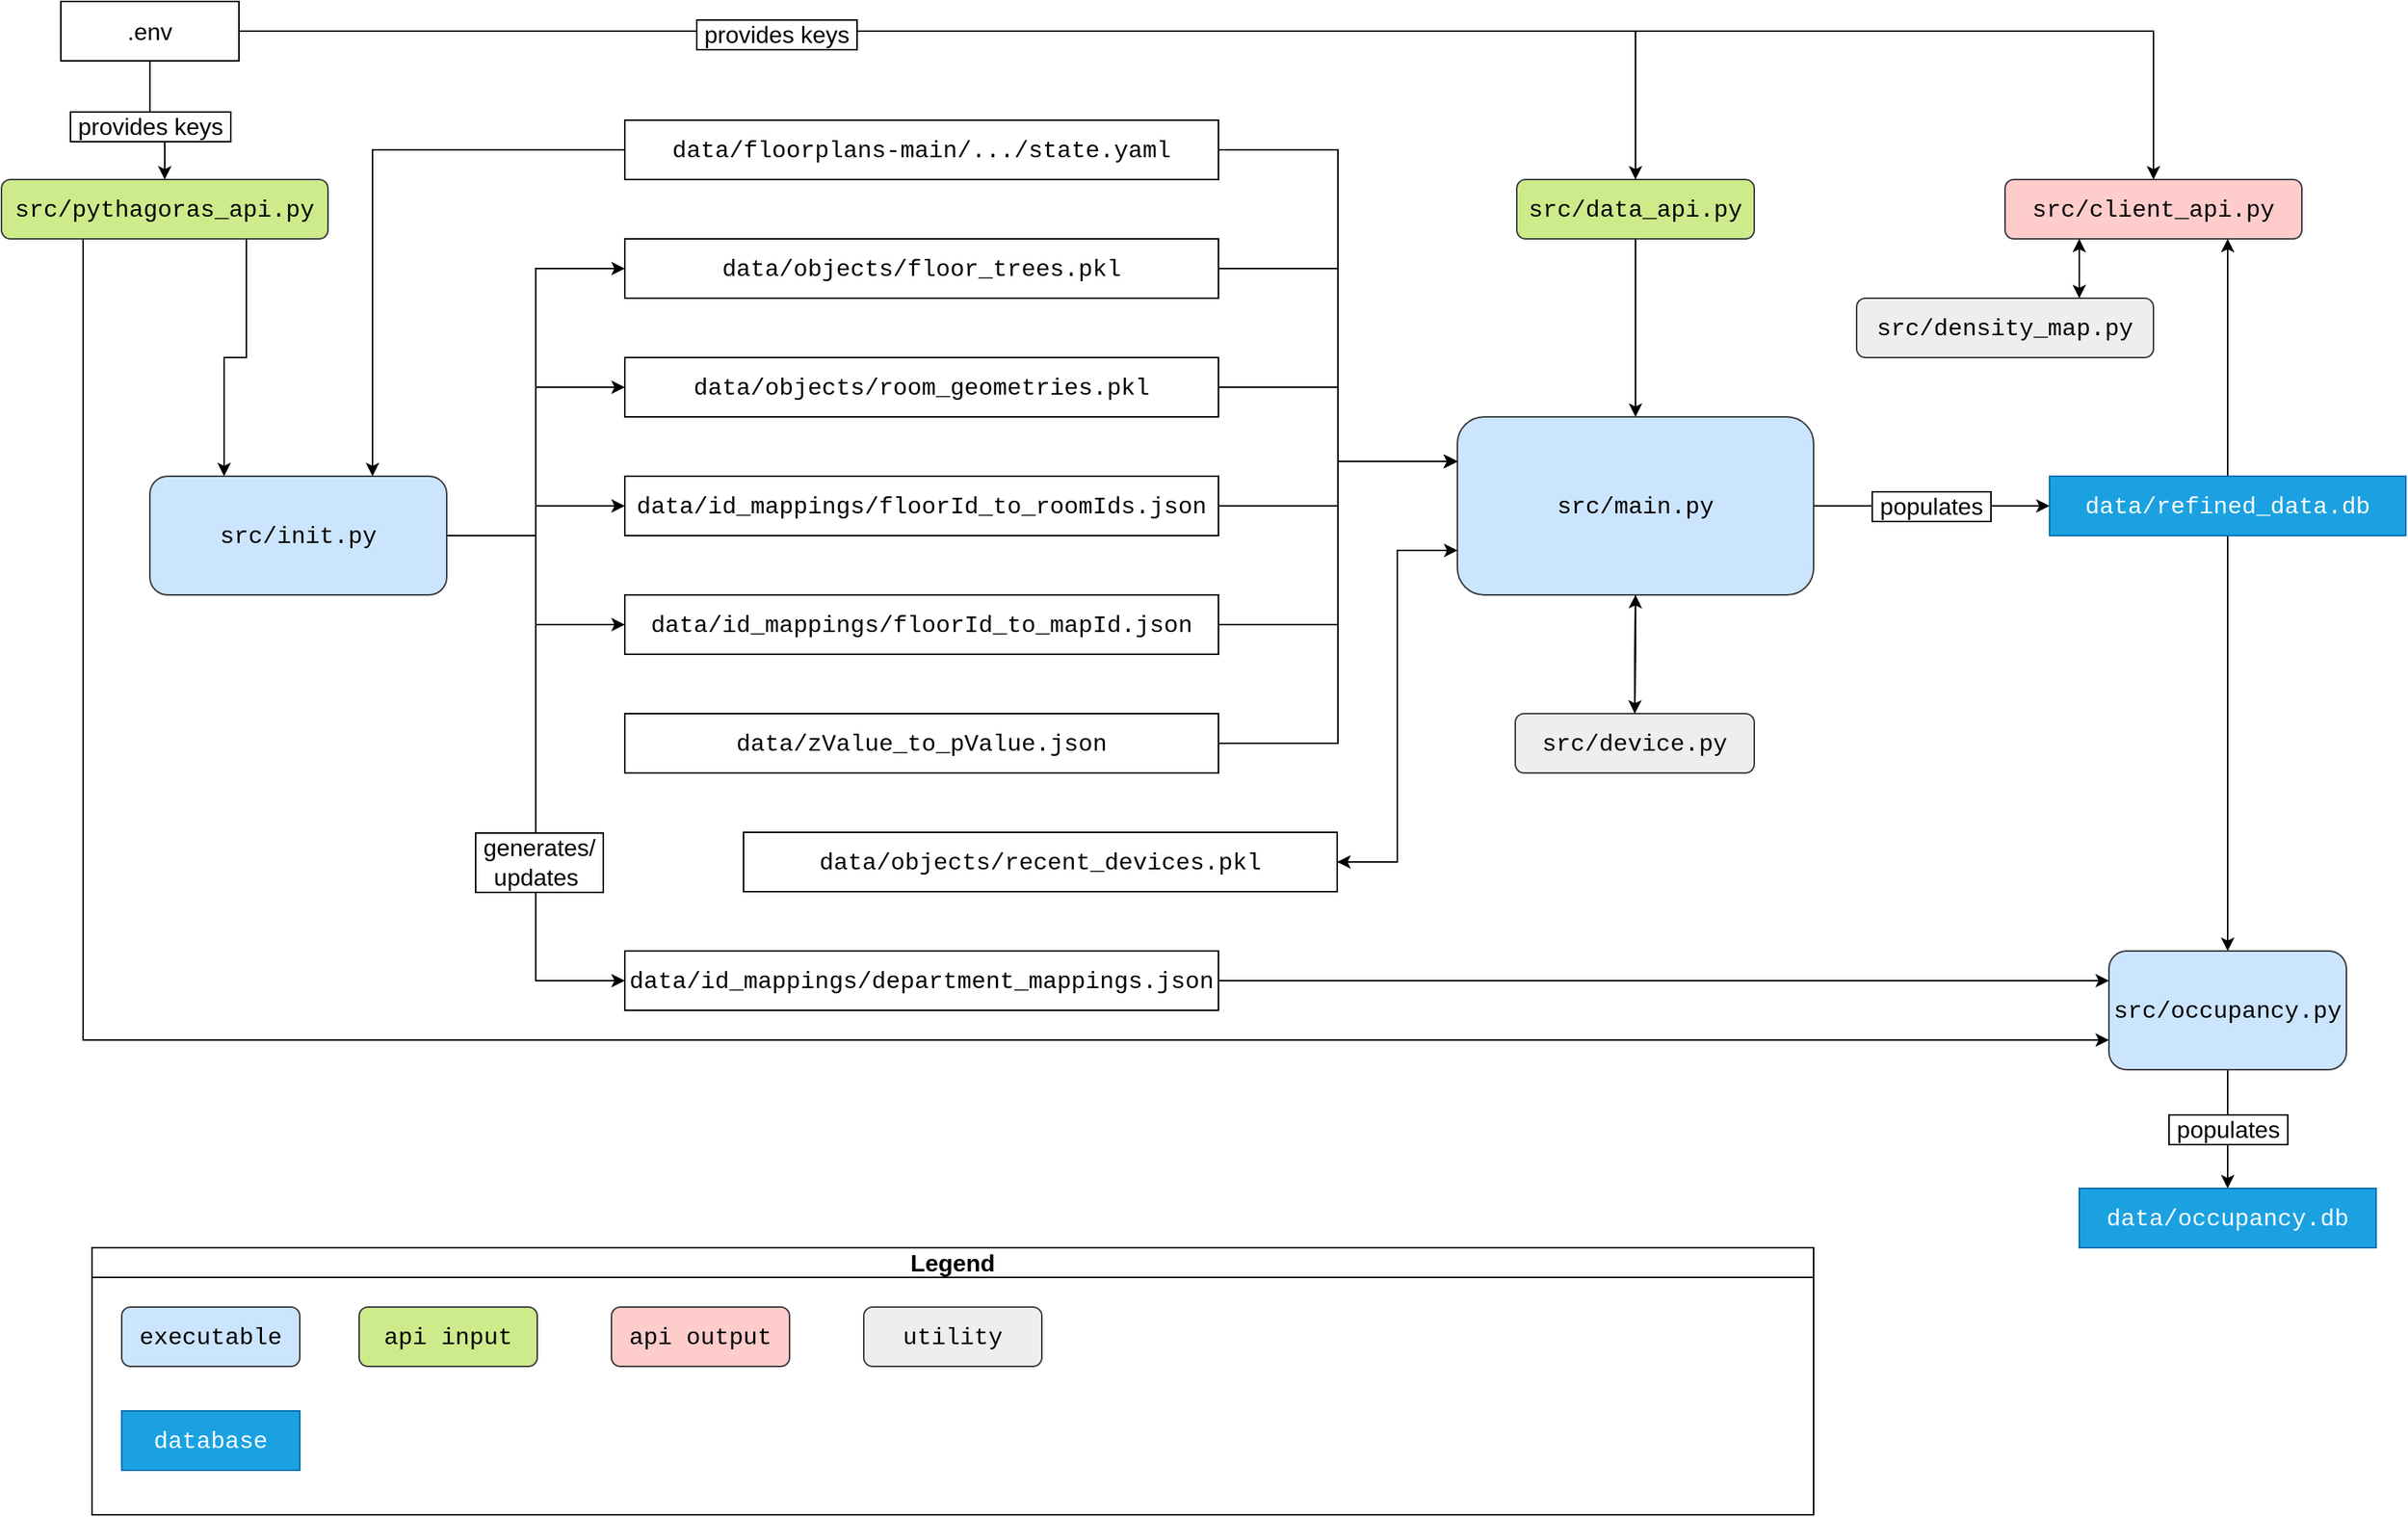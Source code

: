 <mxfile version="24.7.13">
  <diagram name="Page-1" id="bKAiuHTfeIk1YZlweiKr">
    <mxGraphModel dx="1590" dy="1125" grid="1" gridSize="10" guides="1" tooltips="1" connect="1" arrows="1" fold="1" page="1" pageScale="1" pageWidth="827" pageHeight="1169" math="0" shadow="0">
      <root>
        <mxCell id="0" />
        <mxCell id="1" parent="0" />
        <mxCell id="yl8OOn2uJS8dKnShgbuV-129" value="" style="rounded=0;whiteSpace=wrap;html=1;fontSize=16;" parent="1" vertex="1">
          <mxGeometry x="81" y="880" width="1160" height="180" as="geometry" />
        </mxCell>
        <mxCell id="yl8OOn2uJS8dKnShgbuV-89" style="edgeStyle=orthogonalEdgeStyle;rounded=0;orthogonalLoop=1;jettySize=auto;html=1;fontSize=16;" parent="1" source="yl8OOn2uJS8dKnShgbuV-37" target="yl8OOn2uJS8dKnShgbuV-43" edge="1">
          <mxGeometry relative="1" as="geometry" />
        </mxCell>
        <mxCell id="yl8OOn2uJS8dKnShgbuV-37" value="&lt;font style=&quot;font-size: 16px;&quot; face=&quot;Courier New&quot;&gt;src/data_api.py&lt;/font&gt;" style="rounded=1;whiteSpace=wrap;html=1;fontSize=16;fillColor=#cdeb8b;strokeColor=#36393d;strokeWidth=1;" parent="1" vertex="1">
          <mxGeometry x="1041" y="160" width="160" height="40" as="geometry" />
        </mxCell>
        <mxCell id="yl8OOn2uJS8dKnShgbuV-99" style="edgeStyle=orthogonalEdgeStyle;rounded=0;orthogonalLoop=1;jettySize=auto;html=1;exitX=0.25;exitY=1;exitDx=0;exitDy=0;entryX=0;entryY=0.75;entryDx=0;entryDy=0;fontSize=16;" parent="1" source="yl8OOn2uJS8dKnShgbuV-38" target="yl8OOn2uJS8dKnShgbuV-44" edge="1">
          <mxGeometry relative="1" as="geometry">
            <mxPoint x="80" y="960" as="targetPoint" />
          </mxGeometry>
        </mxCell>
        <mxCell id="z5oKEGdk7ufxL6Iy2v38-7" style="edgeStyle=orthogonalEdgeStyle;rounded=0;orthogonalLoop=1;jettySize=auto;html=1;exitX=0.75;exitY=1;exitDx=0;exitDy=0;entryX=0.25;entryY=0;entryDx=0;entryDy=0;" edge="1" parent="1" source="yl8OOn2uJS8dKnShgbuV-38" target="yl8OOn2uJS8dKnShgbuV-42">
          <mxGeometry relative="1" as="geometry" />
        </mxCell>
        <mxCell id="yl8OOn2uJS8dKnShgbuV-38" value="&lt;font style=&quot;font-size: 16px;&quot; face=&quot;Courier New&quot;&gt;src/pythagoras_api.py&lt;/font&gt;" style="rounded=1;whiteSpace=wrap;html=1;fontSize=16;fillColor=#cdeb8b;strokeColor=#36393d;strokeWidth=1;" parent="1" vertex="1">
          <mxGeometry x="20" y="160" width="220" height="40" as="geometry" />
        </mxCell>
        <mxCell id="yl8OOn2uJS8dKnShgbuV-124" style="edgeStyle=orthogonalEdgeStyle;rounded=0;orthogonalLoop=1;jettySize=auto;html=1;exitX=0.25;exitY=1;exitDx=0;exitDy=0;entryX=0.75;entryY=0;entryDx=0;entryDy=0;fontSize=16;" parent="1" source="yl8OOn2uJS8dKnShgbuV-39" target="yl8OOn2uJS8dKnShgbuV-40" edge="1">
          <mxGeometry relative="1" as="geometry" />
        </mxCell>
        <mxCell id="yl8OOn2uJS8dKnShgbuV-39" value="&lt;font style=&quot;font-size: 16px;&quot; face=&quot;Courier New&quot;&gt;src/client_api.py&lt;/font&gt;" style="rounded=1;whiteSpace=wrap;html=1;fillColor=#ffcccc;strokeColor=#36393d;fontSize=16;" parent="1" vertex="1">
          <mxGeometry x="1370" y="160" width="200" height="40" as="geometry" />
        </mxCell>
        <mxCell id="yl8OOn2uJS8dKnShgbuV-125" style="edgeStyle=orthogonalEdgeStyle;rounded=0;orthogonalLoop=1;jettySize=auto;html=1;exitX=0.75;exitY=0;exitDx=0;exitDy=0;entryX=0.25;entryY=1;entryDx=0;entryDy=0;fontSize=16;" parent="1" source="yl8OOn2uJS8dKnShgbuV-40" target="yl8OOn2uJS8dKnShgbuV-39" edge="1">
          <mxGeometry relative="1" as="geometry" />
        </mxCell>
        <mxCell id="yl8OOn2uJS8dKnShgbuV-40" value="&lt;font style=&quot;font-size: 16px;&quot; face=&quot;Courier New&quot;&gt;src/density_map.py&lt;/font&gt;" style="rounded=1;whiteSpace=wrap;html=1;fillColor=#eeeeee;strokeColor=#36393d;fontSize=16;" parent="1" vertex="1">
          <mxGeometry x="1270" y="240" width="200" height="40" as="geometry" />
        </mxCell>
        <mxCell id="yl8OOn2uJS8dKnShgbuV-92" style="edgeStyle=orthogonalEdgeStyle;rounded=0;orthogonalLoop=1;jettySize=auto;html=1;fontSize=16;" parent="1" source="yl8OOn2uJS8dKnShgbuV-41" target="yl8OOn2uJS8dKnShgbuV-43" edge="1">
          <mxGeometry relative="1" as="geometry" />
        </mxCell>
        <mxCell id="yl8OOn2uJS8dKnShgbuV-41" value="&lt;font style=&quot;font-size: 16px;&quot; face=&quot;Courier New&quot;&gt;src/device.py&lt;/font&gt;" style="rounded=1;whiteSpace=wrap;html=1;fillColor=#eeeeee;strokeColor=#36393d;fontSize=16;" parent="1" vertex="1">
          <mxGeometry x="1040" y="520" width="161" height="40" as="geometry" />
        </mxCell>
        <mxCell id="yl8OOn2uJS8dKnShgbuV-58" style="edgeStyle=orthogonalEdgeStyle;rounded=0;orthogonalLoop=1;jettySize=auto;html=1;exitX=1;exitY=0.5;exitDx=0;exitDy=0;entryX=0;entryY=0.5;entryDx=0;entryDy=0;fontSize=16;" parent="1" source="yl8OOn2uJS8dKnShgbuV-42" target="yl8OOn2uJS8dKnShgbuV-48" edge="1">
          <mxGeometry relative="1" as="geometry" />
        </mxCell>
        <mxCell id="yl8OOn2uJS8dKnShgbuV-59" style="edgeStyle=orthogonalEdgeStyle;rounded=0;orthogonalLoop=1;jettySize=auto;html=1;exitX=1;exitY=0.5;exitDx=0;exitDy=0;entryX=0;entryY=0.5;entryDx=0;entryDy=0;fontSize=16;" parent="1" source="yl8OOn2uJS8dKnShgbuV-42" target="yl8OOn2uJS8dKnShgbuV-49" edge="1">
          <mxGeometry relative="1" as="geometry" />
        </mxCell>
        <mxCell id="yl8OOn2uJS8dKnShgbuV-60" style="edgeStyle=orthogonalEdgeStyle;rounded=0;orthogonalLoop=1;jettySize=auto;html=1;exitX=1;exitY=0.5;exitDx=0;exitDy=0;entryX=0;entryY=0.5;entryDx=0;entryDy=0;fontSize=16;" parent="1" source="yl8OOn2uJS8dKnShgbuV-42" target="yl8OOn2uJS8dKnShgbuV-51" edge="1">
          <mxGeometry relative="1" as="geometry" />
        </mxCell>
        <mxCell id="yl8OOn2uJS8dKnShgbuV-61" style="edgeStyle=orthogonalEdgeStyle;rounded=0;orthogonalLoop=1;jettySize=auto;html=1;exitX=1;exitY=0.5;exitDx=0;exitDy=0;entryX=0;entryY=0.5;entryDx=0;entryDy=0;fontSize=16;" parent="1" source="yl8OOn2uJS8dKnShgbuV-42" target="yl8OOn2uJS8dKnShgbuV-53" edge="1">
          <mxGeometry relative="1" as="geometry" />
        </mxCell>
        <mxCell id="yl8OOn2uJS8dKnShgbuV-120" value="&amp;nbsp;generates/&amp;nbsp;&lt;div style=&quot;font-size: 16px;&quot;&gt;updates&amp;nbsp;&lt;/div&gt;" style="edgeLabel;html=1;align=center;verticalAlign=middle;resizable=0;points=[];labelBorderColor=default;fontSize=16;" parent="yl8OOn2uJS8dKnShgbuV-61" vertex="1" connectable="0">
          <mxGeometry x="-0.894" y="1" relative="1" as="geometry">
            <mxPoint x="39" y="221" as="offset" />
          </mxGeometry>
        </mxCell>
        <mxCell id="z5oKEGdk7ufxL6Iy2v38-1" style="edgeStyle=orthogonalEdgeStyle;rounded=0;orthogonalLoop=1;jettySize=auto;html=1;exitX=1;exitY=0.5;exitDx=0;exitDy=0;entryX=0;entryY=0.5;entryDx=0;entryDy=0;" edge="1" parent="1" source="yl8OOn2uJS8dKnShgbuV-42" target="yl8OOn2uJS8dKnShgbuV-52">
          <mxGeometry relative="1" as="geometry" />
        </mxCell>
        <mxCell id="yl8OOn2uJS8dKnShgbuV-42" value="&lt;font style=&quot;font-size: 16px;&quot; face=&quot;Courier New&quot;&gt;src/init.py&lt;/font&gt;" style="rounded=1;whiteSpace=wrap;html=1;fillColor=#cce5ff;strokeColor=#36393d;fontSize=16;" parent="1" vertex="1">
          <mxGeometry x="120" y="360" width="200" height="80" as="geometry" />
        </mxCell>
        <mxCell id="yl8OOn2uJS8dKnShgbuV-65" style="edgeStyle=orthogonalEdgeStyle;rounded=0;orthogonalLoop=1;jettySize=auto;html=1;entryX=0;entryY=0.5;entryDx=0;entryDy=0;fontSize=16;" parent="1" source="yl8OOn2uJS8dKnShgbuV-43" target="yl8OOn2uJS8dKnShgbuV-45" edge="1">
          <mxGeometry relative="1" as="geometry" />
        </mxCell>
        <mxCell id="yl8OOn2uJS8dKnShgbuV-122" value="&amp;nbsp;populates&amp;nbsp;" style="edgeLabel;html=1;align=center;verticalAlign=middle;resizable=0;points=[];labelBorderColor=default;fontSize=16;" parent="yl8OOn2uJS8dKnShgbuV-65" vertex="1" connectable="0">
          <mxGeometry x="-0.044" y="-1" relative="1" as="geometry">
            <mxPoint x="3" y="-1" as="offset" />
          </mxGeometry>
        </mxCell>
        <mxCell id="yl8OOn2uJS8dKnShgbuV-90" style="edgeStyle=orthogonalEdgeStyle;rounded=0;orthogonalLoop=1;jettySize=auto;html=1;fontSize=16;" parent="1" source="yl8OOn2uJS8dKnShgbuV-43" target="yl8OOn2uJS8dKnShgbuV-41" edge="1">
          <mxGeometry relative="1" as="geometry" />
        </mxCell>
        <mxCell id="yl8OOn2uJS8dKnShgbuV-94" style="edgeStyle=orthogonalEdgeStyle;rounded=0;orthogonalLoop=1;jettySize=auto;html=1;exitX=0;exitY=0.75;exitDx=0;exitDy=0;entryX=1;entryY=0.5;entryDx=0;entryDy=0;fontSize=16;" parent="1" source="yl8OOn2uJS8dKnShgbuV-43" target="yl8OOn2uJS8dKnShgbuV-50" edge="1">
          <mxGeometry relative="1" as="geometry" />
        </mxCell>
        <mxCell id="yl8OOn2uJS8dKnShgbuV-43" value="&lt;font style=&quot;font-size: 16px;&quot; face=&quot;Courier New&quot;&gt;src/main.py&lt;/font&gt;" style="rounded=1;whiteSpace=wrap;html=1;fillColor=#cce5ff;strokeColor=#36393d;fontSize=16;" parent="1" vertex="1">
          <mxGeometry x="1001" y="320" width="240" height="120" as="geometry" />
        </mxCell>
        <mxCell id="yl8OOn2uJS8dKnShgbuV-121" style="edgeStyle=orthogonalEdgeStyle;rounded=0;orthogonalLoop=1;jettySize=auto;html=1;fontSize=16;" parent="1" source="yl8OOn2uJS8dKnShgbuV-44" target="yl8OOn2uJS8dKnShgbuV-46" edge="1">
          <mxGeometry relative="1" as="geometry" />
        </mxCell>
        <mxCell id="yl8OOn2uJS8dKnShgbuV-123" value="&amp;nbsp;populates&amp;nbsp;" style="edgeLabel;html=1;align=center;verticalAlign=middle;resizable=0;points=[];labelBorderColor=default;fontSize=16;" parent="yl8OOn2uJS8dKnShgbuV-121" vertex="1" connectable="0">
          <mxGeometry x="-0.1" y="1" relative="1" as="geometry">
            <mxPoint x="-1" y="4" as="offset" />
          </mxGeometry>
        </mxCell>
        <mxCell id="yl8OOn2uJS8dKnShgbuV-44" value="&lt;font style=&quot;font-size: 16px;&quot; face=&quot;Courier New&quot;&gt;src/occupancy.py&lt;/font&gt;" style="rounded=1;whiteSpace=wrap;html=1;fillColor=#cce5ff;strokeColor=#36393d;fontSize=16;" parent="1" vertex="1">
          <mxGeometry x="1440" y="680" width="160" height="80" as="geometry" />
        </mxCell>
        <mxCell id="yl8OOn2uJS8dKnShgbuV-103" style="edgeStyle=orthogonalEdgeStyle;rounded=0;orthogonalLoop=1;jettySize=auto;html=1;exitX=0.5;exitY=1;exitDx=0;exitDy=0;entryX=0.5;entryY=0;entryDx=0;entryDy=0;fontSize=16;" parent="1" source="yl8OOn2uJS8dKnShgbuV-45" target="yl8OOn2uJS8dKnShgbuV-44" edge="1">
          <mxGeometry relative="1" as="geometry" />
        </mxCell>
        <mxCell id="yl8OOn2uJS8dKnShgbuV-127" style="edgeStyle=orthogonalEdgeStyle;rounded=0;orthogonalLoop=1;jettySize=auto;html=1;exitX=0.5;exitY=0;exitDx=0;exitDy=0;entryX=0.75;entryY=1;entryDx=0;entryDy=0;fontSize=16;" parent="1" source="yl8OOn2uJS8dKnShgbuV-45" target="yl8OOn2uJS8dKnShgbuV-39" edge="1">
          <mxGeometry relative="1" as="geometry" />
        </mxCell>
        <mxCell id="yl8OOn2uJS8dKnShgbuV-45" value="&lt;font style=&quot;font-size: 16px;&quot; face=&quot;Courier New&quot;&gt;data/refined_data.db&lt;/font&gt;" style="rounded=0;whiteSpace=wrap;html=1;fillColor=#1ba1e2;fontColor=#ffffff;strokeColor=#006EAF;fontSize=16;" parent="1" vertex="1">
          <mxGeometry x="1400" y="360" width="240" height="40" as="geometry" />
        </mxCell>
        <mxCell id="yl8OOn2uJS8dKnShgbuV-46" value="&lt;font style=&quot;font-size: 16px;&quot; face=&quot;Courier New&quot;&gt;data/occupancy.db&lt;/font&gt;" style="rounded=0;whiteSpace=wrap;html=1;fillColor=#1ba1e2;fontColor=#ffffff;strokeColor=#006EAF;fontSize=16;" parent="1" vertex="1">
          <mxGeometry x="1420" y="840" width="200" height="40" as="geometry" />
        </mxCell>
        <mxCell id="yl8OOn2uJS8dKnShgbuV-79" style="edgeStyle=orthogonalEdgeStyle;rounded=0;orthogonalLoop=1;jettySize=auto;html=1;entryX=0;entryY=0.25;entryDx=0;entryDy=0;fontSize=16;" parent="1" source="yl8OOn2uJS8dKnShgbuV-47" target="yl8OOn2uJS8dKnShgbuV-43" edge="1">
          <mxGeometry relative="1" as="geometry" />
        </mxCell>
        <mxCell id="yl8OOn2uJS8dKnShgbuV-47" value="&lt;font style=&quot;font-size: 16px;&quot; face=&quot;Courier New&quot;&gt;data/zValue_to_pValue.json&lt;/font&gt;" style="rounded=0;whiteSpace=wrap;html=1;fontSize=16;" parent="1" vertex="1">
          <mxGeometry x="440" y="520" width="400" height="40" as="geometry" />
        </mxCell>
        <mxCell id="yl8OOn2uJS8dKnShgbuV-74" style="edgeStyle=orthogonalEdgeStyle;rounded=0;orthogonalLoop=1;jettySize=auto;html=1;entryX=0;entryY=0.25;entryDx=0;entryDy=0;fontSize=16;" parent="1" source="yl8OOn2uJS8dKnShgbuV-48" target="yl8OOn2uJS8dKnShgbuV-43" edge="1">
          <mxGeometry relative="1" as="geometry" />
        </mxCell>
        <mxCell id="yl8OOn2uJS8dKnShgbuV-48" value="&lt;font style=&quot;font-size: 16px;&quot; face=&quot;Courier New&quot;&gt;data/objects/floor_trees.pkl&lt;/font&gt;" style="rounded=0;whiteSpace=wrap;html=1;fontSize=16;" parent="1" vertex="1">
          <mxGeometry x="440" y="200" width="400" height="40" as="geometry" />
        </mxCell>
        <mxCell id="yl8OOn2uJS8dKnShgbuV-75" style="edgeStyle=orthogonalEdgeStyle;rounded=0;orthogonalLoop=1;jettySize=auto;html=1;entryX=0;entryY=0.25;entryDx=0;entryDy=0;fontSize=16;" parent="1" source="yl8OOn2uJS8dKnShgbuV-49" target="yl8OOn2uJS8dKnShgbuV-43" edge="1">
          <mxGeometry relative="1" as="geometry" />
        </mxCell>
        <mxCell id="yl8OOn2uJS8dKnShgbuV-49" value="&lt;font style=&quot;font-size: 16px;&quot; face=&quot;Courier New&quot;&gt;data/objects/room_geometries.pkl&lt;/font&gt;" style="rounded=0;whiteSpace=wrap;html=1;fontSize=16;" parent="1" vertex="1">
          <mxGeometry x="440" y="280" width="400" height="40" as="geometry" />
        </mxCell>
        <mxCell id="yl8OOn2uJS8dKnShgbuV-95" style="edgeStyle=orthogonalEdgeStyle;rounded=0;orthogonalLoop=1;jettySize=auto;html=1;exitX=1;exitY=0.5;exitDx=0;exitDy=0;entryX=0;entryY=0.75;entryDx=0;entryDy=0;fontSize=16;" parent="1" source="yl8OOn2uJS8dKnShgbuV-50" target="yl8OOn2uJS8dKnShgbuV-43" edge="1">
          <mxGeometry relative="1" as="geometry" />
        </mxCell>
        <mxCell id="yl8OOn2uJS8dKnShgbuV-50" value="&lt;font style=&quot;font-size: 16px;&quot; face=&quot;Courier New&quot;&gt;data/objects/recent_devices.pkl&lt;/font&gt;" style="rounded=0;whiteSpace=wrap;html=1;fontSize=16;" parent="1" vertex="1">
          <mxGeometry x="520" y="600" width="400" height="40" as="geometry" />
        </mxCell>
        <mxCell id="yl8OOn2uJS8dKnShgbuV-76" style="edgeStyle=orthogonalEdgeStyle;rounded=0;orthogonalLoop=1;jettySize=auto;html=1;entryX=0;entryY=0.25;entryDx=0;entryDy=0;fontSize=16;" parent="1" source="yl8OOn2uJS8dKnShgbuV-51" target="yl8OOn2uJS8dKnShgbuV-43" edge="1">
          <mxGeometry relative="1" as="geometry" />
        </mxCell>
        <mxCell id="yl8OOn2uJS8dKnShgbuV-51" value="&lt;font style=&quot;font-size: 16px;&quot; face=&quot;Courier New&quot;&gt;data/id_mappings/floorId_to_roomIds.json&lt;/font&gt;" style="rounded=0;whiteSpace=wrap;html=1;fontSize=16;" parent="1" vertex="1">
          <mxGeometry x="440" y="360" width="400" height="40" as="geometry" />
        </mxCell>
        <mxCell id="yl8OOn2uJS8dKnShgbuV-77" style="edgeStyle=orthogonalEdgeStyle;rounded=0;orthogonalLoop=1;jettySize=auto;html=1;entryX=0;entryY=0.25;entryDx=0;entryDy=0;fontSize=16;" parent="1" source="yl8OOn2uJS8dKnShgbuV-52" target="yl8OOn2uJS8dKnShgbuV-43" edge="1">
          <mxGeometry relative="1" as="geometry" />
        </mxCell>
        <mxCell id="yl8OOn2uJS8dKnShgbuV-52" value="&lt;font style=&quot;font-size: 16px;&quot; face=&quot;Courier New&quot;&gt;data/id_mappings/floorId_to_mapId.json&lt;/font&gt;" style="rounded=0;whiteSpace=wrap;html=1;fontSize=16;" parent="1" vertex="1">
          <mxGeometry x="440" y="440" width="400" height="40" as="geometry" />
        </mxCell>
        <mxCell id="yl8OOn2uJS8dKnShgbuV-101" style="edgeStyle=orthogonalEdgeStyle;rounded=0;orthogonalLoop=1;jettySize=auto;html=1;exitX=1;exitY=0.5;exitDx=0;exitDy=0;entryX=0;entryY=0.25;entryDx=0;entryDy=0;fontSize=16;" parent="1" source="yl8OOn2uJS8dKnShgbuV-53" target="yl8OOn2uJS8dKnShgbuV-44" edge="1">
          <mxGeometry relative="1" as="geometry" />
        </mxCell>
        <mxCell id="yl8OOn2uJS8dKnShgbuV-53" value="&lt;font style=&quot;font-size: 16px;&quot; face=&quot;Courier New&quot;&gt;data/id_mappings/department_mappings.json&lt;/font&gt;" style="rounded=0;whiteSpace=wrap;html=1;fontSize=16;" parent="1" vertex="1">
          <mxGeometry x="440" y="680" width="400" height="40" as="geometry" />
        </mxCell>
        <mxCell id="yl8OOn2uJS8dKnShgbuV-78" style="edgeStyle=orthogonalEdgeStyle;rounded=0;orthogonalLoop=1;jettySize=auto;html=1;entryX=0;entryY=0.25;entryDx=0;entryDy=0;fontSize=16;" parent="1" source="yl8OOn2uJS8dKnShgbuV-55" target="yl8OOn2uJS8dKnShgbuV-43" edge="1">
          <mxGeometry relative="1" as="geometry" />
        </mxCell>
        <mxCell id="z5oKEGdk7ufxL6Iy2v38-5" style="edgeStyle=orthogonalEdgeStyle;rounded=0;orthogonalLoop=1;jettySize=auto;html=1;exitX=0;exitY=0.5;exitDx=0;exitDy=0;entryX=0.75;entryY=0;entryDx=0;entryDy=0;" edge="1" parent="1" source="yl8OOn2uJS8dKnShgbuV-55" target="yl8OOn2uJS8dKnShgbuV-42">
          <mxGeometry relative="1" as="geometry" />
        </mxCell>
        <mxCell id="yl8OOn2uJS8dKnShgbuV-55" value="&lt;font style=&quot;font-size: 16px;&quot; face=&quot;Courier New&quot;&gt;data/floorplans-main/.../state.yaml&lt;/font&gt;" style="rounded=0;whiteSpace=wrap;html=1;fontSize=16;" parent="1" vertex="1">
          <mxGeometry x="440" y="120" width="400" height="40" as="geometry" />
        </mxCell>
        <mxCell id="yl8OOn2uJS8dKnShgbuV-107" style="edgeStyle=orthogonalEdgeStyle;rounded=0;orthogonalLoop=1;jettySize=auto;html=1;fontSize=16;" parent="1" source="yl8OOn2uJS8dKnShgbuV-56" target="yl8OOn2uJS8dKnShgbuV-38" edge="1">
          <mxGeometry relative="1" as="geometry" />
        </mxCell>
        <mxCell id="yl8OOn2uJS8dKnShgbuV-111" value="&amp;nbsp;provides keys&amp;nbsp;" style="edgeLabel;html=1;align=center;verticalAlign=middle;resizable=0;points=[];labelBorderColor=default;fontSize=16;" parent="yl8OOn2uJS8dKnShgbuV-107" vertex="1" connectable="0">
          <mxGeometry x="-0.232" y="2" relative="1" as="geometry">
            <mxPoint x="-2" y="9" as="offset" />
          </mxGeometry>
        </mxCell>
        <mxCell id="yl8OOn2uJS8dKnShgbuV-108" style="edgeStyle=orthogonalEdgeStyle;rounded=0;orthogonalLoop=1;jettySize=auto;html=1;fontSize=16;" parent="1" source="yl8OOn2uJS8dKnShgbuV-56" target="yl8OOn2uJS8dKnShgbuV-37" edge="1">
          <mxGeometry relative="1" as="geometry" />
        </mxCell>
        <mxCell id="yl8OOn2uJS8dKnShgbuV-109" style="edgeStyle=orthogonalEdgeStyle;rounded=0;orthogonalLoop=1;jettySize=auto;html=1;fontSize=16;" parent="1" source="yl8OOn2uJS8dKnShgbuV-56" target="yl8OOn2uJS8dKnShgbuV-39" edge="1">
          <mxGeometry relative="1" as="geometry" />
        </mxCell>
        <mxCell id="yl8OOn2uJS8dKnShgbuV-110" value="&lt;font style=&quot;font-size: 16px;&quot;&gt;&amp;nbsp;provides keys&amp;nbsp;&lt;/font&gt;" style="edgeLabel;html=1;align=center;verticalAlign=middle;resizable=0;points=[];labelBorderColor=default;fontSize=16;" parent="yl8OOn2uJS8dKnShgbuV-109" vertex="1" connectable="0">
          <mxGeometry x="-0.479" y="-2" relative="1" as="geometry">
            <mxPoint as="offset" />
          </mxGeometry>
        </mxCell>
        <mxCell id="yl8OOn2uJS8dKnShgbuV-56" value=".env" style="rounded=0;whiteSpace=wrap;html=1;fontSize=16;" parent="1" vertex="1">
          <mxGeometry x="60" y="40" width="120" height="40" as="geometry" />
        </mxCell>
        <mxCell id="yl8OOn2uJS8dKnShgbuV-112" value="&lt;font style=&quot;font-size: 16px;&quot; face=&quot;Courier New&quot;&gt;executable&lt;/font&gt;" style="rounded=1;whiteSpace=wrap;html=1;fillColor=#cce5ff;strokeColor=#36393d;fontSize=16;" parent="1" vertex="1">
          <mxGeometry x="101" y="920" width="120" height="40" as="geometry" />
        </mxCell>
        <mxCell id="yl8OOn2uJS8dKnShgbuV-115" value="&lt;font style=&quot;font-size: 16px;&quot; face=&quot;Courier New&quot;&gt;api input&lt;/font&gt;" style="rounded=1;whiteSpace=wrap;html=1;fillColor=#cdeb8b;strokeColor=#36393d;fontSize=16;" parent="1" vertex="1">
          <mxGeometry x="261" y="920" width="120" height="40" as="geometry" />
        </mxCell>
        <mxCell id="yl8OOn2uJS8dKnShgbuV-116" value="&lt;font style=&quot;font-size: 16px;&quot; face=&quot;Courier New&quot;&gt;api output&lt;/font&gt;" style="rounded=1;whiteSpace=wrap;html=1;fillColor=#ffcccc;strokeColor=#36393d;fontSize=16;" parent="1" vertex="1">
          <mxGeometry x="431" y="920" width="120" height="40" as="geometry" />
        </mxCell>
        <mxCell id="yl8OOn2uJS8dKnShgbuV-118" value="&lt;font style=&quot;font-size: 16px;&quot; face=&quot;Courier New&quot;&gt;utility&lt;/font&gt;" style="rounded=1;whiteSpace=wrap;html=1;fillColor=#eeeeee;strokeColor=#36393d;fontSize=16;" parent="1" vertex="1">
          <mxGeometry x="601" y="920" width="120" height="40" as="geometry" />
        </mxCell>
        <mxCell id="yl8OOn2uJS8dKnShgbuV-119" value="&lt;font style=&quot;font-size: 16px;&quot; face=&quot;Courier New&quot;&gt;database&lt;/font&gt;" style="rounded=0;whiteSpace=wrap;html=1;fillColor=#1ba1e2;strokeColor=#006EAF;fontColor=#ffffff;fontSize=16;" parent="1" vertex="1">
          <mxGeometry x="101" y="990" width="120" height="40" as="geometry" />
        </mxCell>
        <mxCell id="yl8OOn2uJS8dKnShgbuV-130" value="&lt;b style=&quot;font-size: 16px;&quot;&gt;Legend&lt;/b&gt;" style="rounded=0;whiteSpace=wrap;html=1;fontSize=16;" parent="1" vertex="1">
          <mxGeometry x="81" y="880" width="1160" height="20" as="geometry" />
        </mxCell>
      </root>
    </mxGraphModel>
  </diagram>
</mxfile>
